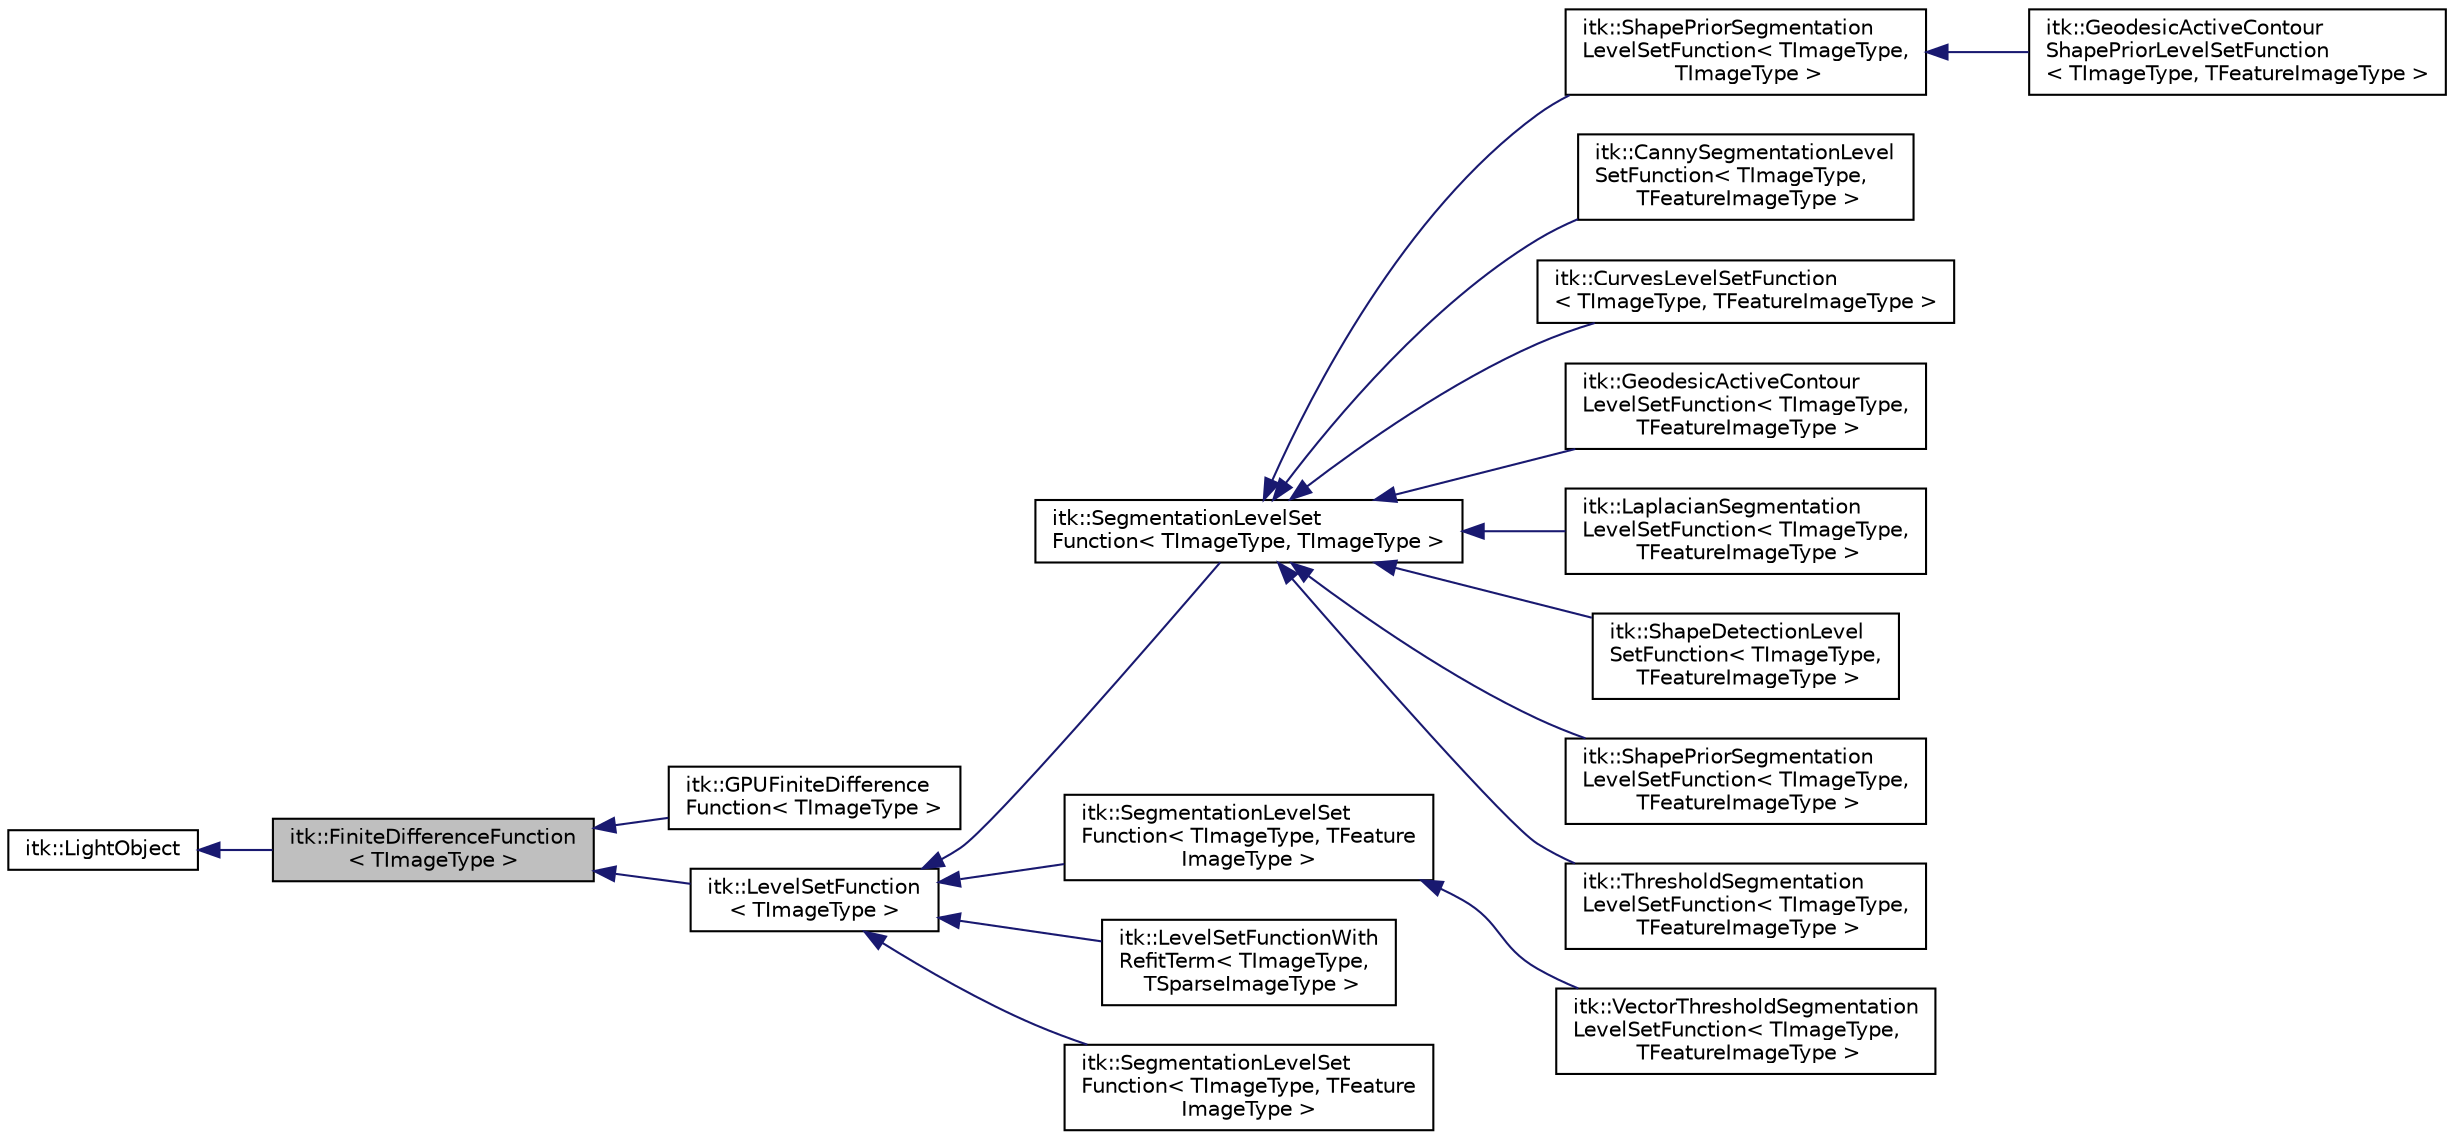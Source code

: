 digraph "itk::FiniteDifferenceFunction&lt; TImageType &gt;"
{
 // LATEX_PDF_SIZE
  edge [fontname="Helvetica",fontsize="10",labelfontname="Helvetica",labelfontsize="10"];
  node [fontname="Helvetica",fontsize="10",shape=record];
  rankdir="LR";
  Node1 [label="itk::FiniteDifferenceFunction\l\< TImageType \>",height=0.2,width=0.4,color="black", fillcolor="grey75", style="filled", fontcolor="black",tooltip=" "];
  Node2 -> Node1 [dir="back",color="midnightblue",fontsize="10",style="solid",fontname="Helvetica"];
  Node2 [label="itk::LightObject",height=0.2,width=0.4,color="black", fillcolor="white", style="filled",URL="$classitk_1_1LightObject.html",tooltip="Light weight base class for most itk classes."];
  Node1 -> Node3 [dir="back",color="midnightblue",fontsize="10",style="solid",fontname="Helvetica"];
  Node3 [label="itk::GPUFiniteDifference\lFunction\< TImageType \>",height=0.2,width=0.4,color="black", fillcolor="white", style="filled",URL="$classitk_1_1GPUFiniteDifferenceFunction.html",tooltip=" "];
  Node1 -> Node4 [dir="back",color="midnightblue",fontsize="10",style="solid",fontname="Helvetica"];
  Node4 [label="itk::LevelSetFunction\l\< TImageType \>",height=0.2,width=0.4,color="black", fillcolor="white", style="filled",URL="$classitk_1_1LevelSetFunction.html",tooltip="The LevelSetFunction class is a generic function object which can be used to create a level set metho..."];
  Node4 -> Node5 [dir="back",color="midnightblue",fontsize="10",style="solid",fontname="Helvetica"];
  Node5 [label="itk::SegmentationLevelSet\lFunction\< TImageType, TImageType \>",height=0.2,width=0.4,color="black", fillcolor="white", style="filled",URL="$classitk_1_1SegmentationLevelSetFunction.html",tooltip=" "];
  Node5 -> Node6 [dir="back",color="midnightblue",fontsize="10",style="solid",fontname="Helvetica"];
  Node6 [label="itk::ShapePriorSegmentation\lLevelSetFunction\< TImageType,\l TImageType \>",height=0.2,width=0.4,color="black", fillcolor="white", style="filled",URL="$classitk_1_1ShapePriorSegmentationLevelSetFunction.html",tooltip=" "];
  Node6 -> Node7 [dir="back",color="midnightblue",fontsize="10",style="solid",fontname="Helvetica"];
  Node7 [label="itk::GeodesicActiveContour\lShapePriorLevelSetFunction\l\< TImageType, TFeatureImageType \>",height=0.2,width=0.4,color="black", fillcolor="white", style="filled",URL="$classitk_1_1GeodesicActiveContourShapePriorLevelSetFunction.html",tooltip="This function is used in GeodesicActiveContourShapePriorSegmentationLevelSetFilter to segment structu..."];
  Node5 -> Node8 [dir="back",color="midnightblue",fontsize="10",style="solid",fontname="Helvetica"];
  Node8 [label="itk::CannySegmentationLevel\lSetFunction\< TImageType,\l TFeatureImageType \>",height=0.2,width=0.4,color="black", fillcolor="white", style="filled",URL="$classitk_1_1CannySegmentationLevelSetFunction.html",tooltip="A refinement of the standard level-set function which computes a speed term and advection term based ..."];
  Node5 -> Node9 [dir="back",color="midnightblue",fontsize="10",style="solid",fontname="Helvetica"];
  Node9 [label="itk::CurvesLevelSetFunction\l\< TImageType, TFeatureImageType \>",height=0.2,width=0.4,color="black", fillcolor="white", style="filled",URL="$classitk_1_1CurvesLevelSetFunction.html",tooltip="This function is used in CurvesLevelSetImageFilter to segment structures in images based on user supp..."];
  Node5 -> Node10 [dir="back",color="midnightblue",fontsize="10",style="solid",fontname="Helvetica"];
  Node10 [label="itk::GeodesicActiveContour\lLevelSetFunction\< TImageType,\l TFeatureImageType \>",height=0.2,width=0.4,color="black", fillcolor="white", style="filled",URL="$classitk_1_1GeodesicActiveContourLevelSetFunction.html",tooltip="This function is used in GeodesicActiveContourLevelSetImageFilter to segment structures in an image b..."];
  Node5 -> Node11 [dir="back",color="midnightblue",fontsize="10",style="solid",fontname="Helvetica"];
  Node11 [label="itk::LaplacianSegmentation\lLevelSetFunction\< TImageType,\l TFeatureImageType \>",height=0.2,width=0.4,color="black", fillcolor="white", style="filled",URL="$classitk_1_1LaplacianSegmentationLevelSetFunction.html",tooltip="This function is used in LaplacianSegmentationImageFilter to segment structures in an image based Lap..."];
  Node5 -> Node12 [dir="back",color="midnightblue",fontsize="10",style="solid",fontname="Helvetica"];
  Node12 [label="itk::ShapeDetectionLevel\lSetFunction\< TImageType,\l TFeatureImageType \>",height=0.2,width=0.4,color="black", fillcolor="white", style="filled",URL="$classitk_1_1ShapeDetectionLevelSetFunction.html",tooltip="This function is used in the ShapeDetectionLevelSetImageFilter to segment structures in an image base..."];
  Node5 -> Node13 [dir="back",color="midnightblue",fontsize="10",style="solid",fontname="Helvetica"];
  Node13 [label="itk::ShapePriorSegmentation\lLevelSetFunction\< TImageType,\l TFeatureImageType \>",height=0.2,width=0.4,color="black", fillcolor="white", style="filled",URL="$classitk_1_1ShapePriorSegmentationLevelSetFunction.html",tooltip="This function is used in ShapePriorSegmentationLevelSetFilter to segment structures in an image based..."];
  Node5 -> Node14 [dir="back",color="midnightblue",fontsize="10",style="solid",fontname="Helvetica"];
  Node14 [label="itk::ThresholdSegmentation\lLevelSetFunction\< TImageType,\l TFeatureImageType \>",height=0.2,width=0.4,color="black", fillcolor="white", style="filled",URL="$classitk_1_1ThresholdSegmentationLevelSetFunction.html",tooltip="This function is used in ThresholdSegmentationLevelSetImageFilter to segment structures in images bas..."];
  Node4 -> Node15 [dir="back",color="midnightblue",fontsize="10",style="solid",fontname="Helvetica"];
  Node15 [label="itk::SegmentationLevelSet\lFunction\< TImageType, TFeature\lImageType \>",height=0.2,width=0.4,color="black", fillcolor="white", style="filled",URL="$classitk_1_1SegmentationLevelSetFunction.html",tooltip=" "];
  Node15 -> Node16 [dir="back",color="midnightblue",fontsize="10",style="solid",fontname="Helvetica"];
  Node16 [label="itk::VectorThresholdSegmentation\lLevelSetFunction\< TImageType,\l TFeatureImageType \>",height=0.2,width=0.4,color="black", fillcolor="white", style="filled",URL="$classitk_1_1VectorThresholdSegmentationLevelSetFunction.html",tooltip="This function is used in VectorThresholdSegmentationLevelSetImageFilter to segment structures in imag..."];
  Node4 -> Node17 [dir="back",color="midnightblue",fontsize="10",style="solid",fontname="Helvetica"];
  Node17 [label="itk::LevelSetFunctionWith\lRefitTerm\< TImageType,\l TSparseImageType \>",height=0.2,width=0.4,color="black", fillcolor="white", style="filled",URL="$classitk_1_1LevelSetFunctionWithRefitTerm.html",tooltip="This class extends the LevelSetFunction class by adding a grow term based on a target curvature store..."];
  Node4 -> Node18 [dir="back",color="midnightblue",fontsize="10",style="solid",fontname="Helvetica"];
  Node18 [label="itk::SegmentationLevelSet\lFunction\< TImageType, TFeature\lImageType \>",height=0.2,width=0.4,color="black", fillcolor="white", style="filled",URL="$classitk_1_1SegmentationLevelSetFunction.html",tooltip=" "];
}
